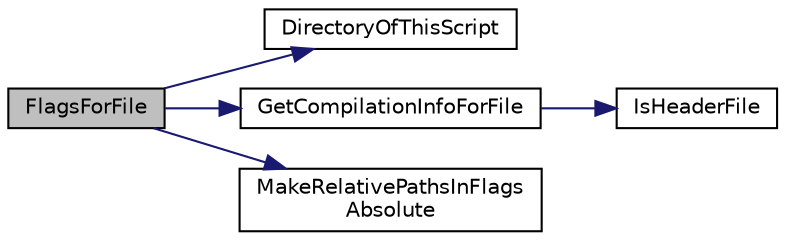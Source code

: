 digraph "FlagsForFile"
{
 // LATEX_PDF_SIZE
  edge [fontname="Helvetica",fontsize="10",labelfontname="Helvetica",labelfontsize="10"];
  node [fontname="Helvetica",fontsize="10",shape=record];
  rankdir="LR";
  Node1 [label="FlagsForFile",height=0.2,width=0.4,color="black", fillcolor="grey75", style="filled", fontcolor="black",tooltip=" "];
  Node1 -> Node2 [color="midnightblue",fontsize="10",style="solid",fontname="Helvetica"];
  Node2 [label="DirectoryOfThisScript",height=0.2,width=0.4,color="black", fillcolor="white", style="filled",URL="$_8ycm__extra__conf_8py.html#aab283cdb607efa6a1a7aaa3f089c63f1",tooltip=" "];
  Node1 -> Node3 [color="midnightblue",fontsize="10",style="solid",fontname="Helvetica"];
  Node3 [label="GetCompilationInfoForFile",height=0.2,width=0.4,color="black", fillcolor="white", style="filled",URL="$_8ycm__extra__conf_8py.html#a42a14573593ce75cd6e385a85326111f",tooltip=" "];
  Node3 -> Node4 [color="midnightblue",fontsize="10",style="solid",fontname="Helvetica"];
  Node4 [label="IsHeaderFile",height=0.2,width=0.4,color="black", fillcolor="white", style="filled",URL="$_8ycm__extra__conf_8py.html#a6bb59f541be0dcbde53eba606d48ddf8",tooltip=" "];
  Node1 -> Node5 [color="midnightblue",fontsize="10",style="solid",fontname="Helvetica"];
  Node5 [label="MakeRelativePathsInFlags\lAbsolute",height=0.2,width=0.4,color="black", fillcolor="white", style="filled",URL="$_8ycm__extra__conf_8py.html#aa20d30f8cc08fc0ab076b4cf458e0d3d",tooltip=" "];
}
